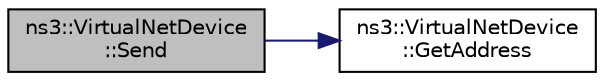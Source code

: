 digraph "ns3::VirtualNetDevice::Send"
{
  edge [fontname="Helvetica",fontsize="10",labelfontname="Helvetica",labelfontsize="10"];
  node [fontname="Helvetica",fontsize="10",shape=record];
  rankdir="LR";
  Node1 [label="ns3::VirtualNetDevice\l::Send",height=0.2,width=0.4,color="black", fillcolor="grey75", style="filled", fontcolor="black"];
  Node1 -> Node2 [color="midnightblue",fontsize="10",style="solid"];
  Node2 [label="ns3::VirtualNetDevice\l::GetAddress",height=0.2,width=0.4,color="black", fillcolor="white", style="filled",URL="$da/d03/classns3_1_1VirtualNetDevice.html#a8c8219e4244461ea705b3829a599931c"];
}
